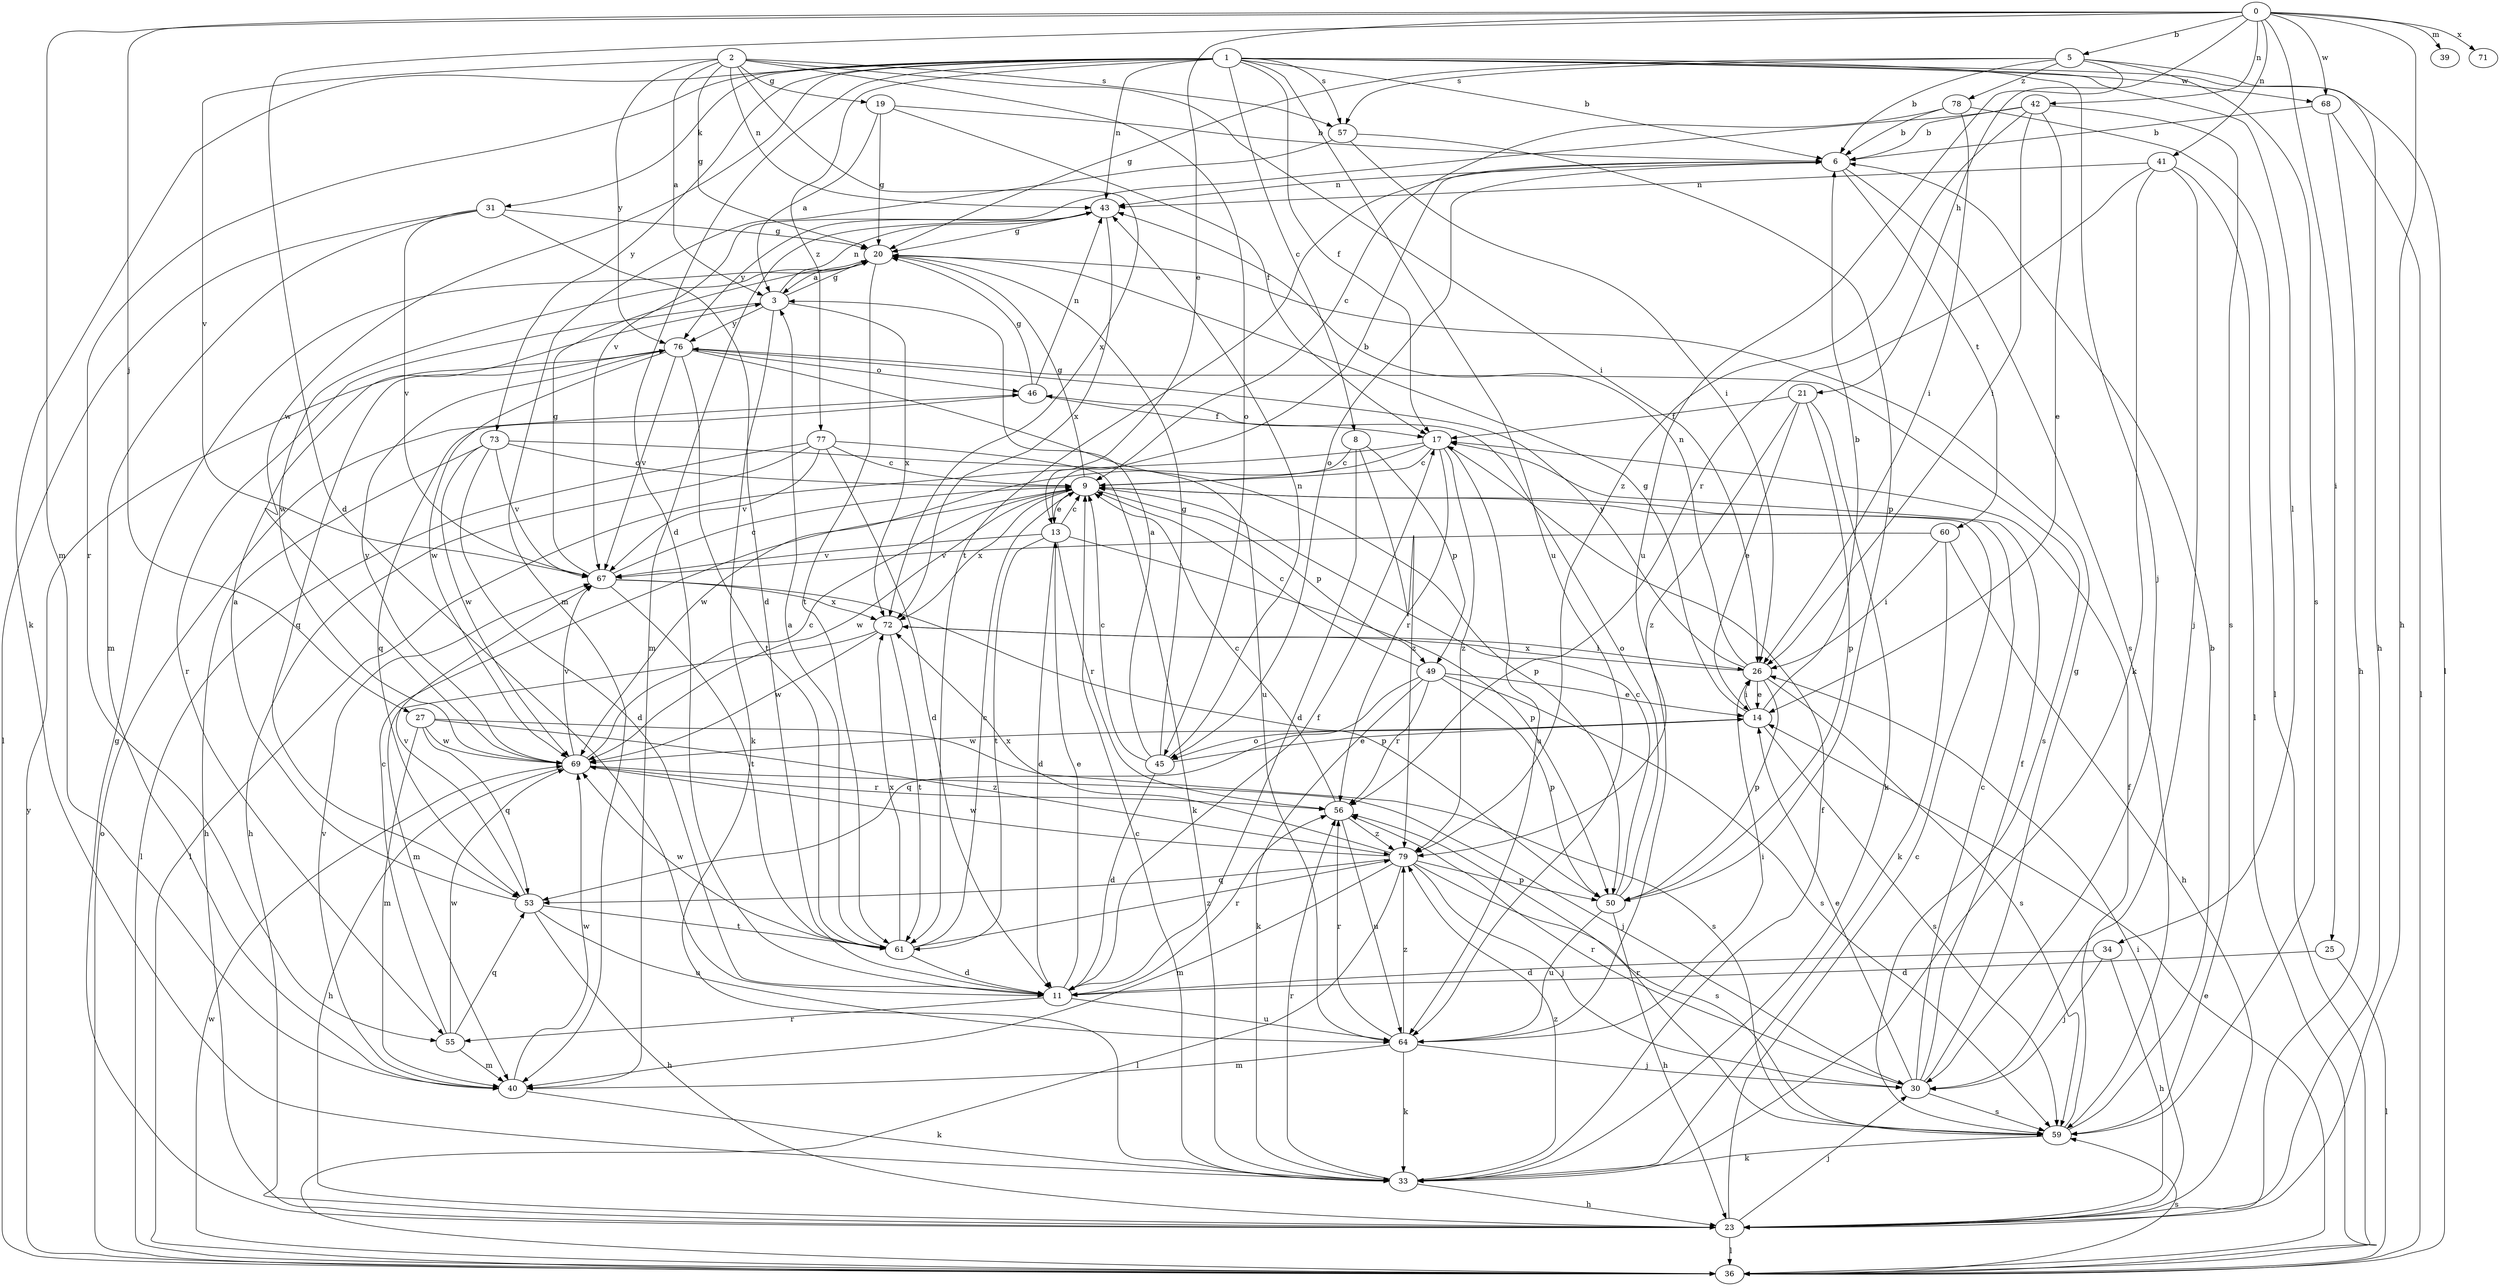 strict digraph  {
0;
1;
2;
3;
5;
6;
8;
9;
11;
13;
14;
17;
19;
20;
21;
23;
25;
26;
27;
30;
31;
33;
34;
36;
39;
40;
41;
42;
43;
45;
46;
49;
50;
53;
55;
56;
57;
59;
60;
61;
64;
67;
68;
69;
71;
72;
73;
76;
77;
78;
79;
0 -> 5  [label=b];
0 -> 11  [label=d];
0 -> 13  [label=e];
0 -> 21  [label=h];
0 -> 23  [label=h];
0 -> 25  [label=i];
0 -> 27  [label=j];
0 -> 39  [label=m];
0 -> 40  [label=m];
0 -> 41  [label=n];
0 -> 42  [label=n];
0 -> 68  [label=w];
0 -> 71  [label=x];
1 -> 6  [label=b];
1 -> 8  [label=c];
1 -> 11  [label=d];
1 -> 17  [label=f];
1 -> 30  [label=j];
1 -> 31  [label=k];
1 -> 33  [label=k];
1 -> 34  [label=l];
1 -> 36  [label=l];
1 -> 43  [label=n];
1 -> 55  [label=r];
1 -> 57  [label=s];
1 -> 64  [label=u];
1 -> 68  [label=w];
1 -> 69  [label=w];
1 -> 73  [label=y];
1 -> 77  [label=z];
2 -> 3  [label=a];
2 -> 19  [label=g];
2 -> 20  [label=g];
2 -> 26  [label=i];
2 -> 43  [label=n];
2 -> 45  [label=o];
2 -> 57  [label=s];
2 -> 67  [label=v];
2 -> 72  [label=x];
2 -> 76  [label=y];
3 -> 20  [label=g];
3 -> 33  [label=k];
3 -> 43  [label=n];
3 -> 55  [label=r];
3 -> 72  [label=x];
3 -> 76  [label=y];
5 -> 6  [label=b];
5 -> 20  [label=g];
5 -> 23  [label=h];
5 -> 57  [label=s];
5 -> 59  [label=s];
5 -> 64  [label=u];
5 -> 78  [label=z];
6 -> 43  [label=n];
6 -> 45  [label=o];
6 -> 59  [label=s];
6 -> 60  [label=t];
6 -> 61  [label=t];
8 -> 9  [label=c];
8 -> 11  [label=d];
8 -> 49  [label=p];
8 -> 79  [label=z];
9 -> 13  [label=e];
9 -> 20  [label=g];
9 -> 49  [label=p];
9 -> 69  [label=w];
9 -> 72  [label=x];
11 -> 13  [label=e];
11 -> 17  [label=f];
11 -> 55  [label=r];
11 -> 56  [label=r];
11 -> 64  [label=u];
13 -> 6  [label=b];
13 -> 9  [label=c];
13 -> 11  [label=d];
13 -> 50  [label=p];
13 -> 56  [label=r];
13 -> 61  [label=t];
13 -> 67  [label=v];
14 -> 6  [label=b];
14 -> 20  [label=g];
14 -> 26  [label=i];
14 -> 45  [label=o];
14 -> 59  [label=s];
14 -> 69  [label=w];
17 -> 9  [label=c];
17 -> 36  [label=l];
17 -> 56  [label=r];
17 -> 64  [label=u];
17 -> 69  [label=w];
17 -> 79  [label=z];
19 -> 3  [label=a];
19 -> 6  [label=b];
19 -> 17  [label=f];
19 -> 20  [label=g];
20 -> 3  [label=a];
20 -> 61  [label=t];
20 -> 69  [label=w];
21 -> 14  [label=e];
21 -> 17  [label=f];
21 -> 33  [label=k];
21 -> 50  [label=p];
21 -> 79  [label=z];
23 -> 9  [label=c];
23 -> 20  [label=g];
23 -> 26  [label=i];
23 -> 30  [label=j];
23 -> 36  [label=l];
25 -> 11  [label=d];
25 -> 36  [label=l];
26 -> 14  [label=e];
26 -> 43  [label=n];
26 -> 50  [label=p];
26 -> 59  [label=s];
26 -> 72  [label=x];
26 -> 76  [label=y];
27 -> 40  [label=m];
27 -> 53  [label=q];
27 -> 59  [label=s];
27 -> 69  [label=w];
27 -> 79  [label=z];
30 -> 9  [label=c];
30 -> 14  [label=e];
30 -> 17  [label=f];
30 -> 20  [label=g];
30 -> 56  [label=r];
30 -> 59  [label=s];
31 -> 11  [label=d];
31 -> 20  [label=g];
31 -> 36  [label=l];
31 -> 40  [label=m];
31 -> 67  [label=v];
33 -> 9  [label=c];
33 -> 17  [label=f];
33 -> 23  [label=h];
33 -> 56  [label=r];
33 -> 79  [label=z];
34 -> 11  [label=d];
34 -> 23  [label=h];
34 -> 30  [label=j];
36 -> 14  [label=e];
36 -> 46  [label=o];
36 -> 59  [label=s];
36 -> 69  [label=w];
36 -> 76  [label=y];
40 -> 33  [label=k];
40 -> 67  [label=v];
40 -> 69  [label=w];
41 -> 30  [label=j];
41 -> 33  [label=k];
41 -> 36  [label=l];
41 -> 43  [label=n];
41 -> 56  [label=r];
42 -> 6  [label=b];
42 -> 14  [label=e];
42 -> 26  [label=i];
42 -> 59  [label=s];
42 -> 67  [label=v];
42 -> 79  [label=z];
43 -> 20  [label=g];
43 -> 40  [label=m];
43 -> 72  [label=x];
43 -> 76  [label=y];
45 -> 3  [label=a];
45 -> 9  [label=c];
45 -> 11  [label=d];
45 -> 14  [label=e];
45 -> 20  [label=g];
45 -> 43  [label=n];
46 -> 17  [label=f];
46 -> 20  [label=g];
46 -> 43  [label=n];
46 -> 53  [label=q];
49 -> 9  [label=c];
49 -> 14  [label=e];
49 -> 33  [label=k];
49 -> 50  [label=p];
49 -> 53  [label=q];
49 -> 56  [label=r];
49 -> 59  [label=s];
50 -> 9  [label=c];
50 -> 23  [label=h];
50 -> 46  [label=o];
50 -> 64  [label=u];
53 -> 3  [label=a];
53 -> 23  [label=h];
53 -> 61  [label=t];
53 -> 64  [label=u];
53 -> 67  [label=v];
55 -> 9  [label=c];
55 -> 40  [label=m];
55 -> 53  [label=q];
55 -> 69  [label=w];
56 -> 9  [label=c];
56 -> 64  [label=u];
56 -> 79  [label=z];
57 -> 26  [label=i];
57 -> 40  [label=m];
57 -> 50  [label=p];
59 -> 6  [label=b];
59 -> 17  [label=f];
59 -> 33  [label=k];
59 -> 56  [label=r];
60 -> 23  [label=h];
60 -> 26  [label=i];
60 -> 33  [label=k];
60 -> 67  [label=v];
61 -> 3  [label=a];
61 -> 9  [label=c];
61 -> 11  [label=d];
61 -> 69  [label=w];
61 -> 72  [label=x];
61 -> 79  [label=z];
64 -> 26  [label=i];
64 -> 30  [label=j];
64 -> 33  [label=k];
64 -> 40  [label=m];
64 -> 56  [label=r];
64 -> 79  [label=z];
67 -> 9  [label=c];
67 -> 20  [label=g];
67 -> 50  [label=p];
67 -> 61  [label=t];
67 -> 72  [label=x];
68 -> 6  [label=b];
68 -> 23  [label=h];
68 -> 36  [label=l];
69 -> 9  [label=c];
69 -> 23  [label=h];
69 -> 30  [label=j];
69 -> 56  [label=r];
69 -> 67  [label=v];
69 -> 76  [label=y];
72 -> 26  [label=i];
72 -> 40  [label=m];
72 -> 61  [label=t];
72 -> 69  [label=w];
73 -> 9  [label=c];
73 -> 11  [label=d];
73 -> 23  [label=h];
73 -> 50  [label=p];
73 -> 67  [label=v];
73 -> 69  [label=w];
76 -> 46  [label=o];
76 -> 53  [label=q];
76 -> 59  [label=s];
76 -> 61  [label=t];
76 -> 64  [label=u];
76 -> 67  [label=v];
76 -> 69  [label=w];
77 -> 9  [label=c];
77 -> 11  [label=d];
77 -> 23  [label=h];
77 -> 33  [label=k];
77 -> 36  [label=l];
77 -> 67  [label=v];
78 -> 6  [label=b];
78 -> 9  [label=c];
78 -> 26  [label=i];
78 -> 36  [label=l];
79 -> 30  [label=j];
79 -> 36  [label=l];
79 -> 40  [label=m];
79 -> 50  [label=p];
79 -> 53  [label=q];
79 -> 59  [label=s];
79 -> 69  [label=w];
79 -> 72  [label=x];
}
